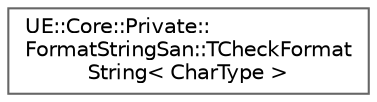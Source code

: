 digraph "Graphical Class Hierarchy"
{
 // INTERACTIVE_SVG=YES
 // LATEX_PDF_SIZE
  bgcolor="transparent";
  edge [fontname=Helvetica,fontsize=10,labelfontname=Helvetica,labelfontsize=10];
  node [fontname=Helvetica,fontsize=10,shape=box,height=0.2,width=0.4];
  rankdir="LR";
  Node0 [id="Node000000",label="UE::Core::Private::\lFormatStringSan::TCheckFormat\lString\< CharType \>",height=0.2,width=0.4,color="grey40", fillcolor="white", style="filled",URL="$da/dc7/structUE_1_1Core_1_1Private_1_1FormatStringSan_1_1TCheckFormatString_3_01CharType_01_4.html",tooltip=" "];
}
